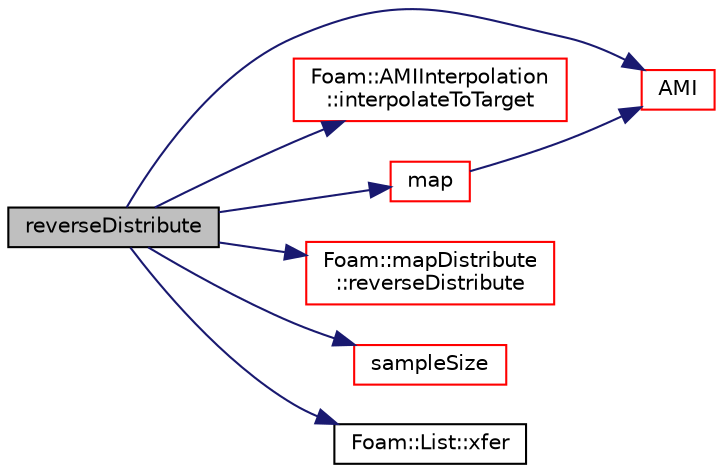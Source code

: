 digraph "reverseDistribute"
{
  bgcolor="transparent";
  edge [fontname="Helvetica",fontsize="10",labelfontname="Helvetica",labelfontsize="10"];
  node [fontname="Helvetica",fontsize="10",shape=record];
  rankdir="LR";
  Node4795 [label="reverseDistribute",height=0.2,width=0.4,color="black", fillcolor="grey75", style="filled", fontcolor="black"];
  Node4795 -> Node4796 [color="midnightblue",fontsize="10",style="solid",fontname="Helvetica"];
  Node4796 [label="AMI",height=0.2,width=0.4,color="red",URL="$a26225.html#ab75adcd6bcdc070558929c1dc61a2233",tooltip="Return reference to the AMI interpolator. "];
  Node4795 -> Node5108 [color="midnightblue",fontsize="10",style="solid",fontname="Helvetica"];
  Node5108 [label="Foam::AMIInterpolation\l::interpolateToTarget",height=0.2,width=0.4,color="red",URL="$a25997.html#af50afa88b6f02147062bf2415f997828",tooltip="Interpolate from source to target with supplied op. "];
  Node4795 -> Node5112 [color="midnightblue",fontsize="10",style="solid",fontname="Helvetica"];
  Node5112 [label="map",height=0.2,width=0.4,color="red",URL="$a26225.html#a0d1a7c7846db8dd8bd74f9de120d62f6",tooltip="Return reference to the parallel distribution map. "];
  Node5112 -> Node4796 [color="midnightblue",fontsize="10",style="solid",fontname="Helvetica"];
  Node4795 -> Node5128 [color="midnightblue",fontsize="10",style="solid",fontname="Helvetica"];
  Node5128 [label="Foam::mapDistribute\l::reverseDistribute",height=0.2,width=0.4,color="red",URL="$a28513.html#af4843479bbb5ce26fab0dbefd525c410",tooltip="Reverse distribute data using default commsType. "];
  Node4795 -> Node5138 [color="midnightblue",fontsize="10",style="solid",fontname="Helvetica"];
  Node5138 [label="sampleSize",height=0.2,width=0.4,color="red",URL="$a26225.html#a7e348da81551c80758c505e5c5140772",tooltip="Return size of mapped mesh/patch/boundary. "];
  Node4795 -> Node5251 [color="midnightblue",fontsize="10",style="solid",fontname="Helvetica"];
  Node5251 [label="Foam::List::xfer",height=0.2,width=0.4,color="black",URL="$a26833.html#a48f43ee271fb2edb0fb241b72af0e59c",tooltip="Transfer contents to the Xfer container. "];
}
